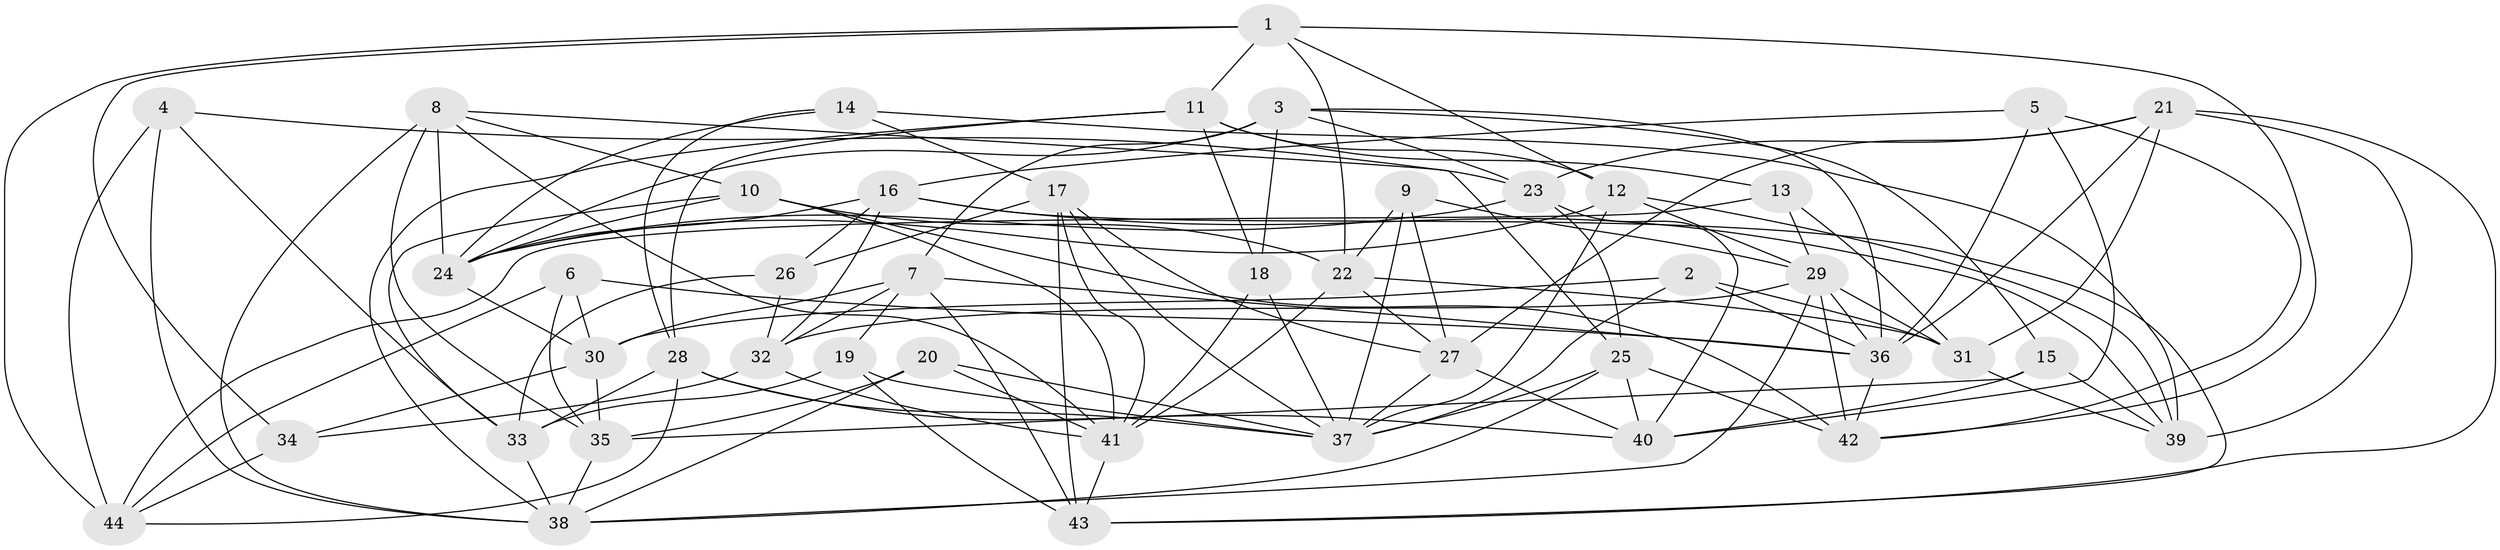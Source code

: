 // original degree distribution, {4: 1.0}
// Generated by graph-tools (version 1.1) at 2025/50/03/09/25 03:50:55]
// undirected, 44 vertices, 126 edges
graph export_dot {
graph [start="1"]
  node [color=gray90,style=filled];
  1;
  2;
  3;
  4;
  5;
  6;
  7;
  8;
  9;
  10;
  11;
  12;
  13;
  14;
  15;
  16;
  17;
  18;
  19;
  20;
  21;
  22;
  23;
  24;
  25;
  26;
  27;
  28;
  29;
  30;
  31;
  32;
  33;
  34;
  35;
  36;
  37;
  38;
  39;
  40;
  41;
  42;
  43;
  44;
  1 -- 11 [weight=1.0];
  1 -- 12 [weight=1.0];
  1 -- 22 [weight=1.0];
  1 -- 34 [weight=1.0];
  1 -- 42 [weight=1.0];
  1 -- 44 [weight=1.0];
  2 -- 30 [weight=1.0];
  2 -- 31 [weight=1.0];
  2 -- 36 [weight=1.0];
  2 -- 37 [weight=1.0];
  3 -- 7 [weight=1.0];
  3 -- 15 [weight=1.0];
  3 -- 18 [weight=1.0];
  3 -- 23 [weight=1.0];
  3 -- 24 [weight=1.0];
  3 -- 36 [weight=1.0];
  4 -- 23 [weight=1.0];
  4 -- 33 [weight=1.0];
  4 -- 38 [weight=1.0];
  4 -- 44 [weight=1.0];
  5 -- 16 [weight=1.0];
  5 -- 36 [weight=1.0];
  5 -- 40 [weight=1.0];
  5 -- 42 [weight=1.0];
  6 -- 30 [weight=1.0];
  6 -- 35 [weight=1.0];
  6 -- 36 [weight=1.0];
  6 -- 44 [weight=1.0];
  7 -- 19 [weight=1.0];
  7 -- 30 [weight=1.0];
  7 -- 32 [weight=1.0];
  7 -- 36 [weight=1.0];
  7 -- 43 [weight=1.0];
  8 -- 10 [weight=1.0];
  8 -- 24 [weight=1.0];
  8 -- 25 [weight=1.0];
  8 -- 35 [weight=1.0];
  8 -- 38 [weight=1.0];
  8 -- 41 [weight=1.0];
  9 -- 22 [weight=1.0];
  9 -- 27 [weight=1.0];
  9 -- 29 [weight=1.0];
  9 -- 37 [weight=1.0];
  10 -- 22 [weight=1.0];
  10 -- 24 [weight=1.0];
  10 -- 33 [weight=1.0];
  10 -- 41 [weight=1.0];
  10 -- 42 [weight=1.0];
  11 -- 12 [weight=1.0];
  11 -- 13 [weight=1.0];
  11 -- 18 [weight=1.0];
  11 -- 28 [weight=1.0];
  11 -- 38 [weight=1.0];
  12 -- 24 [weight=1.0];
  12 -- 29 [weight=1.0];
  12 -- 37 [weight=1.0];
  12 -- 39 [weight=1.0];
  13 -- 29 [weight=1.0];
  13 -- 31 [weight=1.0];
  13 -- 44 [weight=1.0];
  14 -- 17 [weight=1.0];
  14 -- 24 [weight=1.0];
  14 -- 28 [weight=1.0];
  14 -- 39 [weight=1.0];
  15 -- 35 [weight=1.0];
  15 -- 39 [weight=1.0];
  15 -- 40 [weight=1.0];
  16 -- 24 [weight=1.0];
  16 -- 26 [weight=1.0];
  16 -- 32 [weight=1.0];
  16 -- 39 [weight=1.0];
  16 -- 43 [weight=1.0];
  17 -- 26 [weight=1.0];
  17 -- 27 [weight=1.0];
  17 -- 37 [weight=1.0];
  17 -- 41 [weight=1.0];
  17 -- 43 [weight=1.0];
  18 -- 37 [weight=1.0];
  18 -- 41 [weight=1.0];
  19 -- 33 [weight=1.0];
  19 -- 37 [weight=1.0];
  19 -- 43 [weight=1.0];
  20 -- 35 [weight=1.0];
  20 -- 37 [weight=1.0];
  20 -- 38 [weight=1.0];
  20 -- 41 [weight=1.0];
  21 -- 23 [weight=1.0];
  21 -- 27 [weight=1.0];
  21 -- 31 [weight=1.0];
  21 -- 36 [weight=1.0];
  21 -- 39 [weight=1.0];
  21 -- 43 [weight=1.0];
  22 -- 27 [weight=1.0];
  22 -- 31 [weight=1.0];
  22 -- 41 [weight=1.0];
  23 -- 24 [weight=1.0];
  23 -- 25 [weight=1.0];
  23 -- 40 [weight=1.0];
  24 -- 30 [weight=1.0];
  25 -- 37 [weight=1.0];
  25 -- 38 [weight=1.0];
  25 -- 40 [weight=1.0];
  25 -- 42 [weight=1.0];
  26 -- 32 [weight=1.0];
  26 -- 33 [weight=1.0];
  27 -- 37 [weight=1.0];
  27 -- 40 [weight=1.0];
  28 -- 33 [weight=1.0];
  28 -- 37 [weight=1.0];
  28 -- 40 [weight=1.0];
  28 -- 44 [weight=1.0];
  29 -- 31 [weight=1.0];
  29 -- 32 [weight=1.0];
  29 -- 36 [weight=1.0];
  29 -- 38 [weight=1.0];
  29 -- 42 [weight=1.0];
  30 -- 34 [weight=1.0];
  30 -- 35 [weight=1.0];
  31 -- 39 [weight=1.0];
  32 -- 34 [weight=1.0];
  32 -- 41 [weight=1.0];
  33 -- 38 [weight=1.0];
  34 -- 44 [weight=1.0];
  35 -- 38 [weight=1.0];
  36 -- 42 [weight=1.0];
  41 -- 43 [weight=1.0];
}
